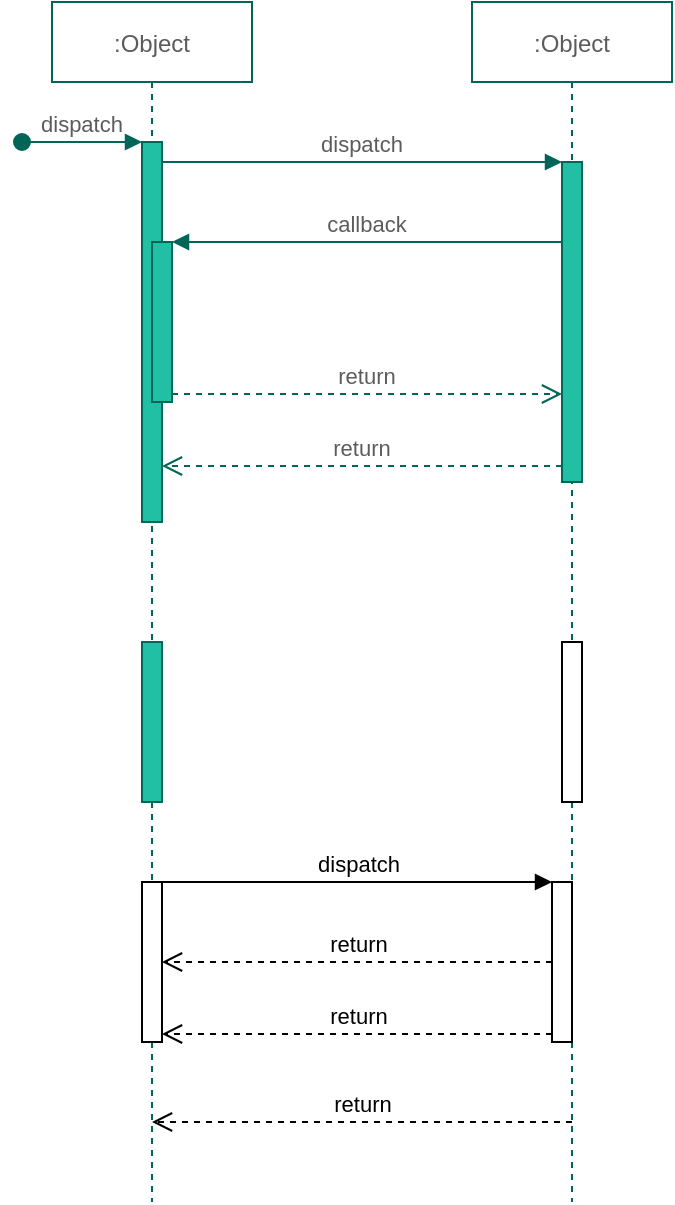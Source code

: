 <mxfile version="14.7.3" type="github">
  <diagram id="kgpKYQtTHZ0yAKxKKP6v" name="Page-1">
    <mxGraphModel dx="1038" dy="575" grid="1" gridSize="10" guides="1" tooltips="1" connect="1" arrows="1" fold="1" page="1" pageScale="1" pageWidth="850" pageHeight="1100" math="0" shadow="0">
      <root>
        <mxCell id="0" />
        <mxCell id="1" parent="0" />
        <mxCell id="3nuBFxr9cyL0pnOWT2aG-1" value=":Object" style="shape=umlLifeline;perimeter=lifelinePerimeter;container=1;collapsible=0;recursiveResize=0;rounded=0;shadow=0;strokeWidth=1;strokeColor=#006658;fontColor=#5C5C5C;fillColor=none;" parent="1" vertex="1">
          <mxGeometry x="90" y="80" width="100" height="600" as="geometry" />
        </mxCell>
        <mxCell id="3nuBFxr9cyL0pnOWT2aG-2" value="" style="points=[];perimeter=orthogonalPerimeter;rounded=0;shadow=0;strokeWidth=1;fillColor=#21C0A5;strokeColor=#006658;fontColor=#5C5C5C;" parent="3nuBFxr9cyL0pnOWT2aG-1" vertex="1">
          <mxGeometry x="45" y="70" width="10" height="190" as="geometry" />
        </mxCell>
        <mxCell id="3nuBFxr9cyL0pnOWT2aG-3" value="dispatch" style="verticalAlign=bottom;startArrow=oval;endArrow=block;startSize=8;shadow=0;strokeWidth=1;strokeColor=#006658;fontColor=#5C5C5C;" parent="3nuBFxr9cyL0pnOWT2aG-1" target="3nuBFxr9cyL0pnOWT2aG-2" edge="1">
          <mxGeometry relative="1" as="geometry">
            <mxPoint x="-15" y="70" as="sourcePoint" />
          </mxGeometry>
        </mxCell>
        <mxCell id="3nuBFxr9cyL0pnOWT2aG-4" value="" style="points=[];perimeter=orthogonalPerimeter;rounded=0;shadow=0;strokeWidth=1;fillColor=#21C0A5;strokeColor=#006658;fontColor=#5C5C5C;" parent="3nuBFxr9cyL0pnOWT2aG-1" vertex="1">
          <mxGeometry x="50" y="120" width="10" height="80" as="geometry" />
        </mxCell>
        <mxCell id="X_7B4I8XHHjw1w0afw5x-30" value="" style="html=1;points=[];perimeter=orthogonalPerimeter;rounded=0;sketch=0;fillColor=#21C0A5;strokeColor=#006658;fontColor=#5C5C5C;" vertex="1" parent="3nuBFxr9cyL0pnOWT2aG-1">
          <mxGeometry x="45" y="320" width="10" height="80" as="geometry" />
        </mxCell>
        <mxCell id="X_7B4I8XHHjw1w0afw5x-36" value="" style="html=1;points=[];perimeter=orthogonalPerimeter;rounded=0;sketch=0;" vertex="1" parent="3nuBFxr9cyL0pnOWT2aG-1">
          <mxGeometry x="45" y="440" width="10" height="80" as="geometry" />
        </mxCell>
        <mxCell id="3nuBFxr9cyL0pnOWT2aG-5" value=":Object" style="shape=umlLifeline;perimeter=lifelinePerimeter;container=1;collapsible=0;recursiveResize=0;rounded=0;shadow=0;strokeWidth=1;strokeColor=#006658;fontColor=#5C5C5C;fillColor=none;" parent="1" vertex="1">
          <mxGeometry x="300" y="80" width="100" height="600" as="geometry" />
        </mxCell>
        <mxCell id="3nuBFxr9cyL0pnOWT2aG-6" value="" style="points=[];perimeter=orthogonalPerimeter;rounded=0;shadow=0;strokeWidth=1;fillColor=#21C0A5;strokeColor=#006658;fontColor=#5C5C5C;" parent="3nuBFxr9cyL0pnOWT2aG-5" vertex="1">
          <mxGeometry x="45" y="80" width="10" height="160" as="geometry" />
        </mxCell>
        <mxCell id="X_7B4I8XHHjw1w0afw5x-31" value="" style="html=1;points=[];perimeter=orthogonalPerimeter;rounded=0;sketch=0;" vertex="1" parent="3nuBFxr9cyL0pnOWT2aG-5">
          <mxGeometry x="45" y="320" width="10" height="80" as="geometry" />
        </mxCell>
        <mxCell id="3nuBFxr9cyL0pnOWT2aG-7" value="return" style="verticalAlign=bottom;endArrow=open;dashed=1;endSize=8;exitX=0;exitY=0.95;shadow=0;strokeWidth=1;strokeColor=#006658;fontColor=#5C5C5C;" parent="1" source="3nuBFxr9cyL0pnOWT2aG-6" target="3nuBFxr9cyL0pnOWT2aG-2" edge="1">
          <mxGeometry relative="1" as="geometry">
            <mxPoint x="275" y="236" as="targetPoint" />
          </mxGeometry>
        </mxCell>
        <mxCell id="3nuBFxr9cyL0pnOWT2aG-8" value="dispatch" style="verticalAlign=bottom;endArrow=block;entryX=0;entryY=0;shadow=0;strokeWidth=1;strokeColor=#006658;fontColor=#5C5C5C;" parent="1" source="3nuBFxr9cyL0pnOWT2aG-2" target="3nuBFxr9cyL0pnOWT2aG-6" edge="1">
          <mxGeometry relative="1" as="geometry">
            <mxPoint x="275" y="160" as="sourcePoint" />
          </mxGeometry>
        </mxCell>
        <mxCell id="3nuBFxr9cyL0pnOWT2aG-9" value="callback" style="verticalAlign=bottom;endArrow=block;entryX=1;entryY=0;shadow=0;strokeWidth=1;strokeColor=#006658;fontColor=#5C5C5C;" parent="1" source="3nuBFxr9cyL0pnOWT2aG-6" target="3nuBFxr9cyL0pnOWT2aG-4" edge="1">
          <mxGeometry relative="1" as="geometry">
            <mxPoint x="240" y="200" as="sourcePoint" />
          </mxGeometry>
        </mxCell>
        <mxCell id="3nuBFxr9cyL0pnOWT2aG-10" value="return" style="verticalAlign=bottom;endArrow=open;dashed=1;endSize=8;exitX=1;exitY=0.95;shadow=0;strokeWidth=1;strokeColor=#006658;fontColor=#5C5C5C;" parent="1" source="3nuBFxr9cyL0pnOWT2aG-4" target="3nuBFxr9cyL0pnOWT2aG-6" edge="1">
          <mxGeometry relative="1" as="geometry">
            <mxPoint x="240" y="257" as="targetPoint" />
          </mxGeometry>
        </mxCell>
        <mxCell id="X_7B4I8XHHjw1w0afw5x-33" value="" style="html=1;points=[];perimeter=orthogonalPerimeter;rounded=0;sketch=0;" vertex="1" parent="1">
          <mxGeometry x="340" y="520" width="10" height="80" as="geometry" />
        </mxCell>
        <mxCell id="X_7B4I8XHHjw1w0afw5x-34" value="dispatch" style="html=1;verticalAlign=bottom;endArrow=block;entryX=0;entryY=0;" edge="1" target="X_7B4I8XHHjw1w0afw5x-33" parent="1" source="X_7B4I8XHHjw1w0afw5x-36">
          <mxGeometry relative="1" as="geometry">
            <mxPoint x="150" y="520" as="sourcePoint" />
          </mxGeometry>
        </mxCell>
        <mxCell id="X_7B4I8XHHjw1w0afw5x-35" value="return" style="html=1;verticalAlign=bottom;endArrow=open;dashed=1;endSize=8;exitX=0;exitY=0.95;" edge="1" source="X_7B4I8XHHjw1w0afw5x-33" parent="1" target="X_7B4I8XHHjw1w0afw5x-36">
          <mxGeometry relative="1" as="geometry">
            <mxPoint x="270" y="596" as="targetPoint" />
          </mxGeometry>
        </mxCell>
        <mxCell id="X_7B4I8XHHjw1w0afw5x-37" value="return" style="html=1;verticalAlign=bottom;endArrow=open;dashed=1;endSize=8;" edge="1" parent="1" target="3nuBFxr9cyL0pnOWT2aG-1">
          <mxGeometry relative="1" as="geometry">
            <mxPoint x="350" y="640" as="sourcePoint" />
            <mxPoint x="270" y="640" as="targetPoint" />
          </mxGeometry>
        </mxCell>
        <mxCell id="X_7B4I8XHHjw1w0afw5x-38" value="return" style="html=1;verticalAlign=bottom;endArrow=open;dashed=1;endSize=8;" edge="1" parent="1" source="X_7B4I8XHHjw1w0afw5x-33" target="X_7B4I8XHHjw1w0afw5x-36">
          <mxGeometry relative="1" as="geometry">
            <mxPoint x="310" y="550" as="sourcePoint" />
            <mxPoint x="230" y="550" as="targetPoint" />
          </mxGeometry>
        </mxCell>
      </root>
    </mxGraphModel>
  </diagram>
</mxfile>

